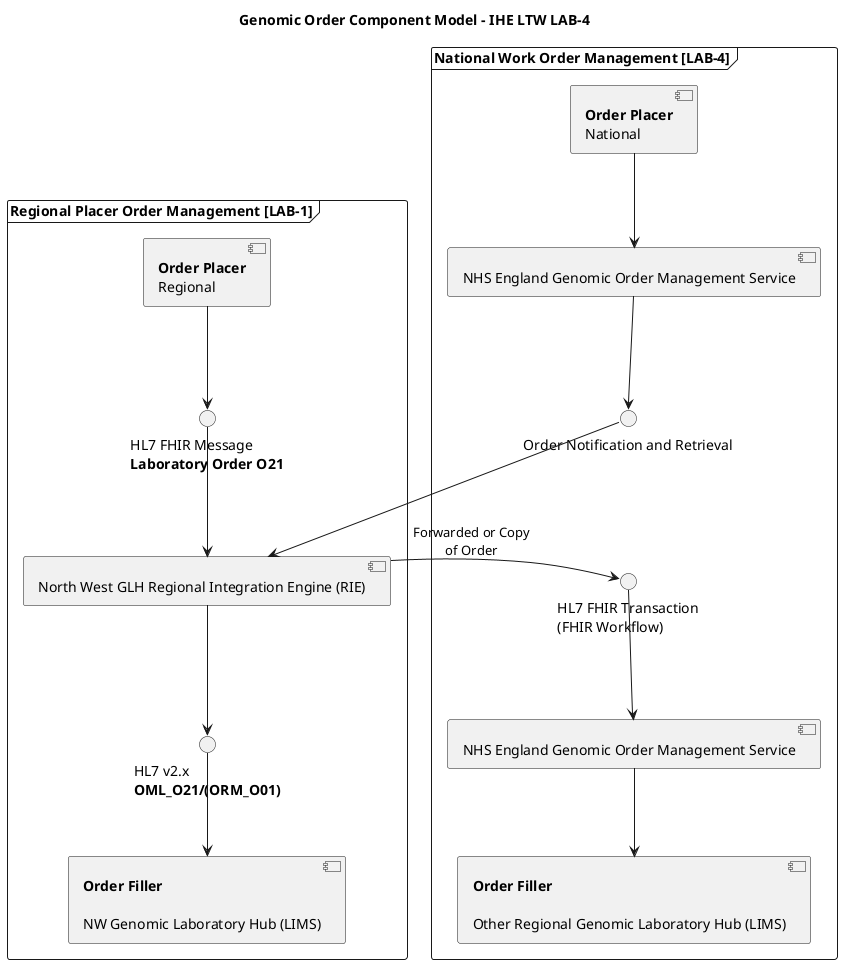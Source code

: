 @startuml

title "Genomic Order Component Model - IHE LTW LAB-4"

frame "Regional Placer Order Management [LAB-1]" as LAB1 {
  component "**Order Filler**\n\nNW Genomic Laboratory Hub (LIMS)" as LIMS
  component "**Order Placer**\nRegional" as EPR
  component "North West GLH Regional Integration Engine (RIE)" as TIE

 interface "HL7 FHIR Message\n**Laboratory Order O21**" as HL7_ORM1

 interface "HL7 v2.x\n**OML_O21/(ORM_O01)**" as HL7_ORM2

  EPR -d-> HL7_ORM1
  HL7_ORM1 -d-> TIE
  TIE -d-> HL7_ORM2
}

frame "National Work Order Management [LAB-4]" as LAB4 {
 component "**Order Placer**\nNational" as EPRE
 component "NHS England Genomic Order Management Service" as GOMSp
 component "**Order Filler**\n\nOther Regional Genomic Laboratory Hub (LIMS)" as LIMSE
 component "NHS England Genomic Order Management Service" as GOMS
 interface "Order Notification and Retrieval" as notify
 interface "HL7 FHIR Transaction\n(FHIR Workflow)" as Transaction


 EPRE -d-> GOMSp
 GOMSp -d-> notify
 notify -d[hidden]- Transaction
 GOMS -d-> LIMSE
}



TIE -d-> Transaction: Forwarded or Copy\nof Order
Transaction -d-> GOMS
 notify -d-> TIE

HL7_ORM2 -d-> LIMS



@enduml
